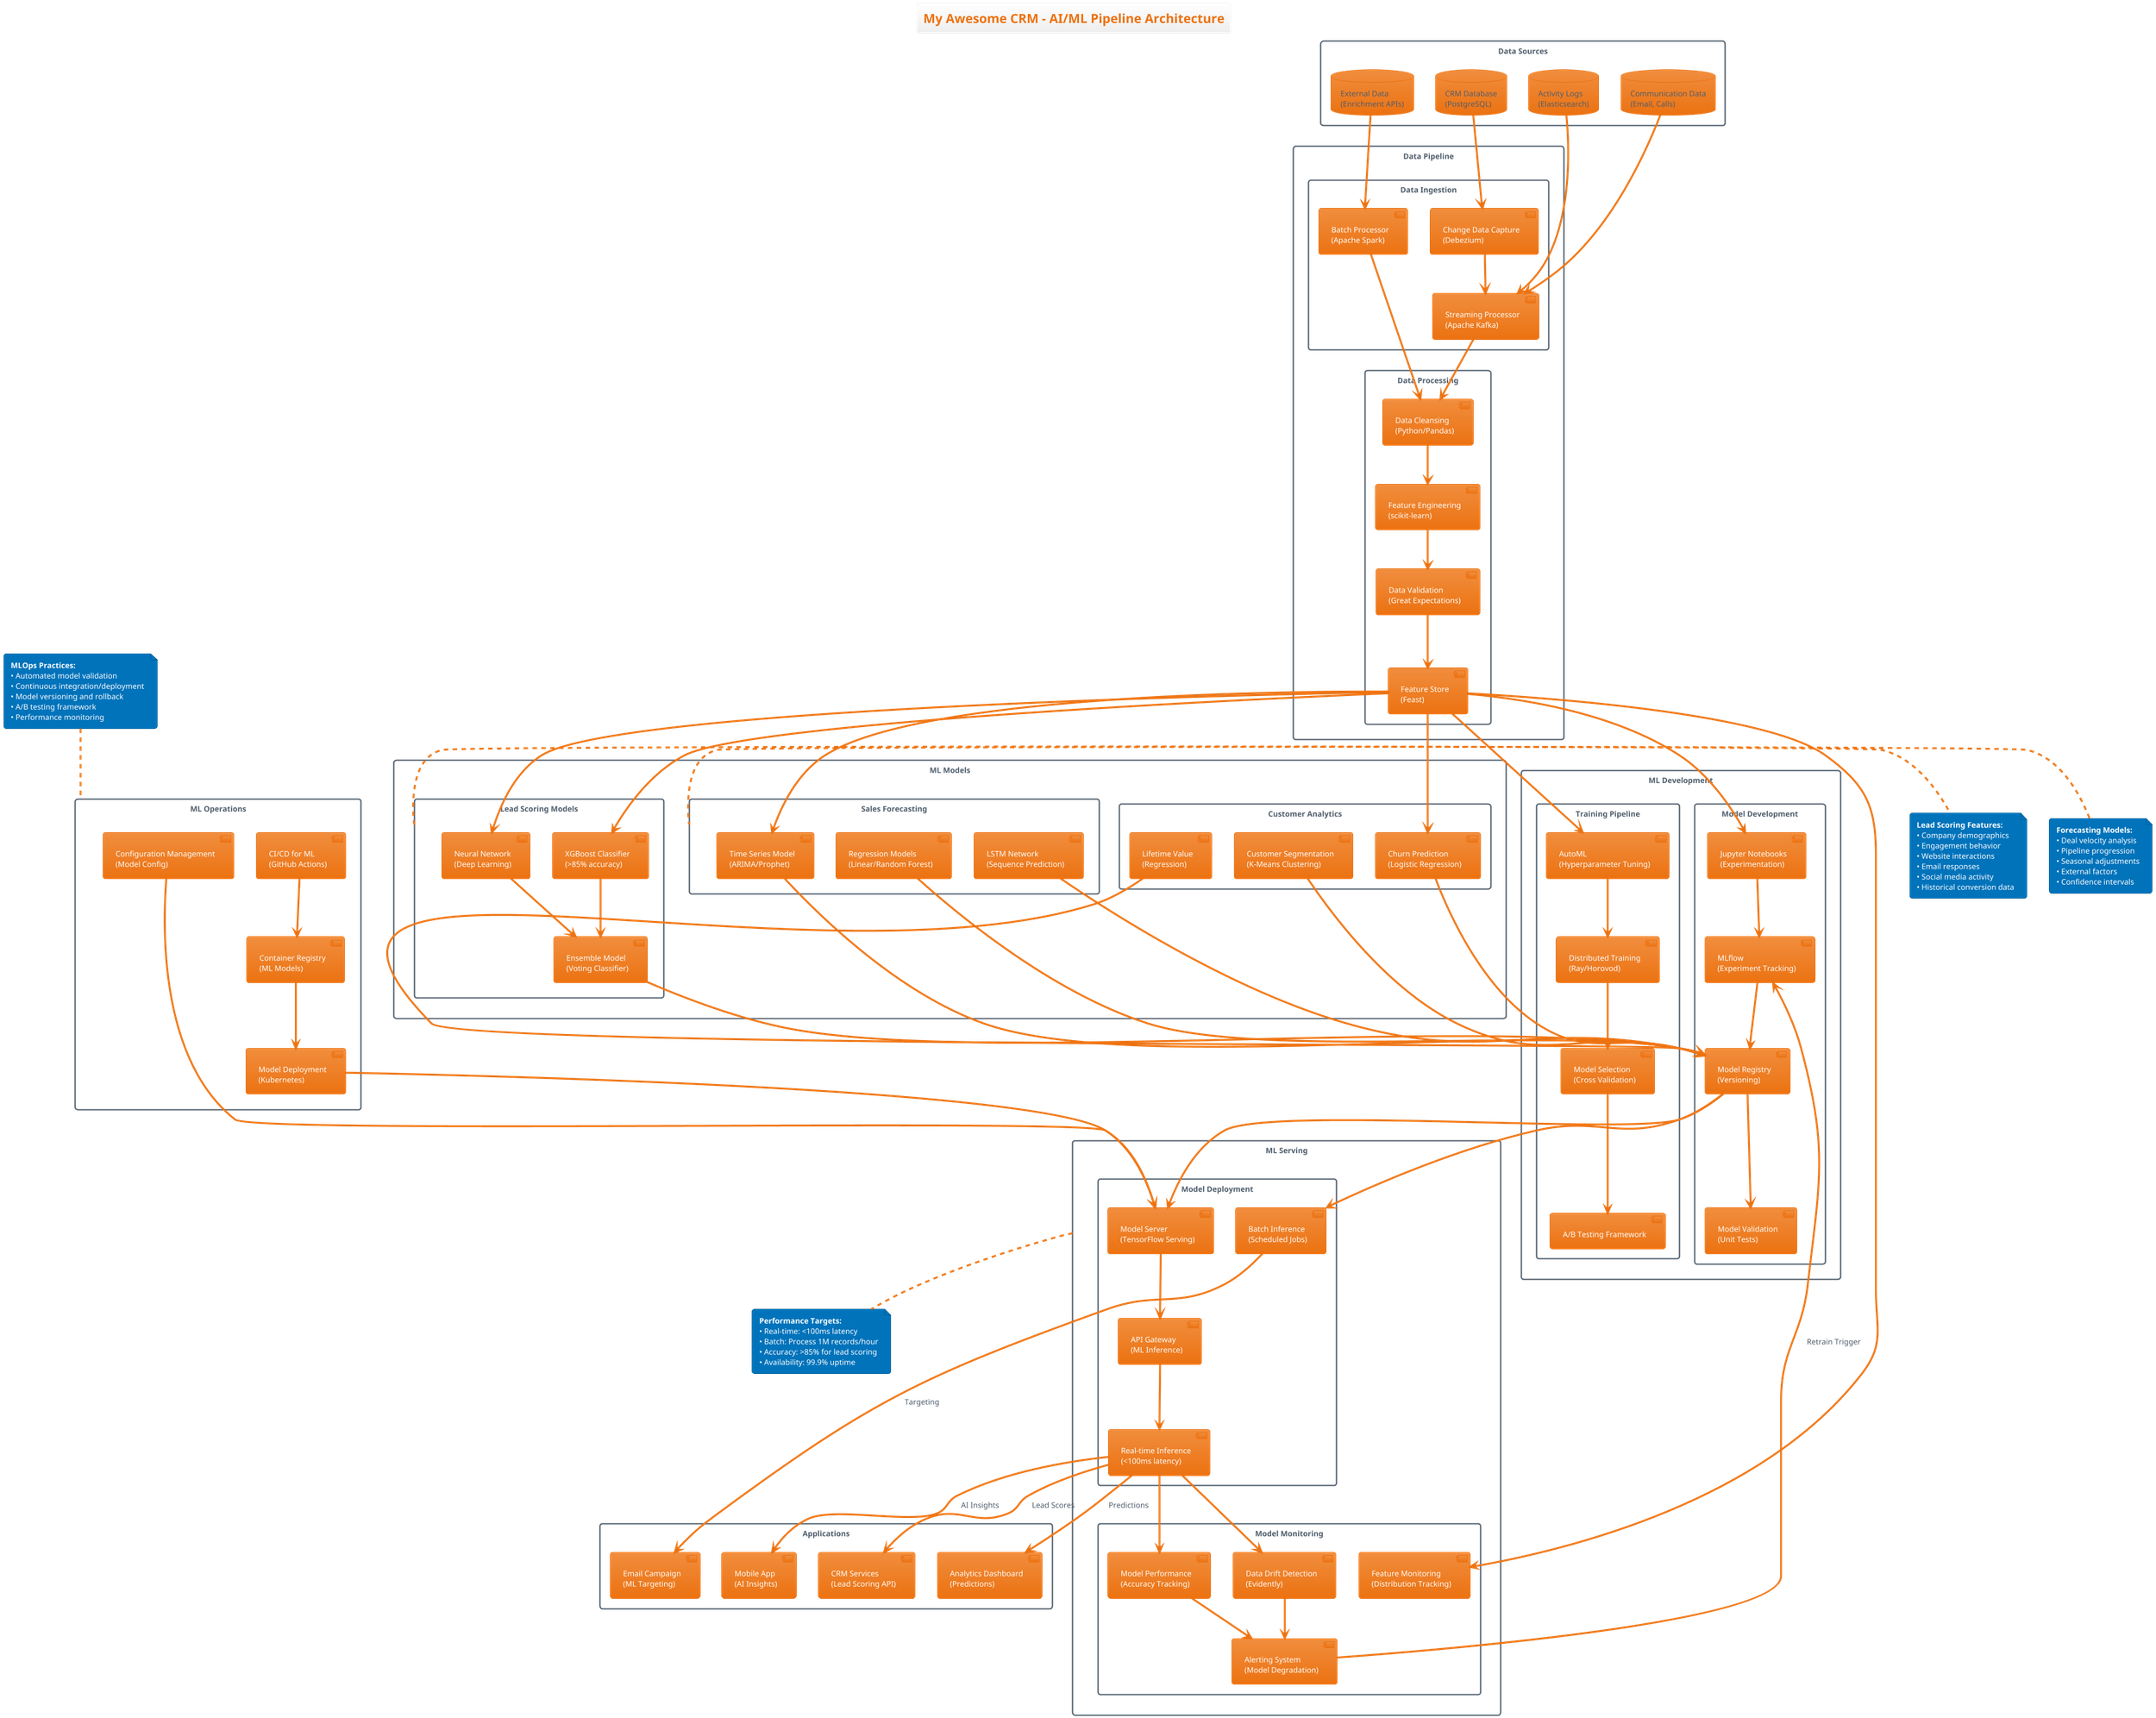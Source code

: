 @startuml ai-ml-pipeline
!theme aws-orange
title My Awesome CRM - AI/ML Pipeline Architecture

!define MLCOMPONENT component
!define DATASTORE database

rectangle "Data Sources" as sources {
    DATASTORE "CRM Database\n(PostgreSQL)" as crmdb
    DATASTORE "Activity Logs\n(Elasticsearch)" as activitylogs
    DATASTORE "Communication Data\n(Email, Calls)" as commdata
    DATASTORE "External Data\n(Enrichment APIs)" as extdata
}

rectangle "Data Pipeline" as pipeline {
    
    rectangle "Data Ingestion" as ingestion {
        MLCOMPONENT "Change Data Capture\n(Debezium)" as cdc
        MLCOMPONENT "Streaming Processor\n(Apache Kafka)" as kafka
        MLCOMPONENT "Batch Processor\n(Apache Spark)" as spark
    }
    
    rectangle "Data Processing" as processing {
        MLCOMPONENT "Data Cleansing\n(Python/Pandas)" as cleansing
        MLCOMPONENT "Feature Engineering\n(scikit-learn)" as features
        MLCOMPONENT "Data Validation\n(Great Expectations)" as validation
        MLCOMPONENT "Feature Store\n(Feast)" as featurestore
    }
}

rectangle "ML Development" as mldev {
    
    rectangle "Model Development" as development {
        MLCOMPONENT "Jupyter Notebooks\n(Experimentation)" as notebooks
        MLCOMPONENT "MLflow\n(Experiment Tracking)" as mlflow
        MLCOMPONENT "Model Registry\n(Versioning)" as registry
        MLCOMPONENT "Model Validation\n(Unit Tests)" as modelval
    }
    
    rectangle "Training Pipeline" as training {
        MLCOMPONENT "AutoML\n(Hyperparameter Tuning)" as automl
        MLCOMPONENT "Distributed Training\n(Ray/Horovod)" as distributed
        MLCOMPONENT "Model Selection\n(Cross Validation)" as selection
        MLCOMPONENT "A/B Testing Framework" as abtesting
    }
}

rectangle "ML Models" as models {
    
    rectangle "Lead Scoring Models" as leadmodels {
        MLCOMPONENT "XGBoost Classifier\n(>85% accuracy)" as xgboost
        MLCOMPONENT "Neural Network\n(Deep Learning)" as neuralnet
        MLCOMPONENT "Ensemble Model\n(Voting Classifier)" as ensemble
    }
    
    rectangle "Sales Forecasting" as forecasting {
        MLCOMPONENT "Time Series Model\n(ARIMA/Prophet)" as timeseries
        MLCOMPONENT "Regression Models\n(Linear/Random Forest)" as regression
        MLCOMPONENT "LSTM Network\n(Sequence Prediction)" as lstm
    }
    
    rectangle "Customer Analytics" as customer {
        MLCOMPONENT "Churn Prediction\n(Logistic Regression)" as churn
        MLCOMPONENT "Customer Segmentation\n(K-Means Clustering)" as segmentation
        MLCOMPONENT "Lifetime Value\n(Regression)" as ltv
    }
}

rectangle "ML Serving" as serving {
    
    rectangle "Model Deployment" as deployment {
        MLCOMPONENT "Model Server\n(TensorFlow Serving)" as modelserver
        MLCOMPONENT "API Gateway\n(ML Inference)" as mlapi
        MLCOMPONENT "Batch Inference\n(Scheduled Jobs)" as batchinf
        MLCOMPONENT "Real-time Inference\n(<100ms latency)" as realtime
    }
    
    rectangle "Model Monitoring" as mlmonitoring {
        MLCOMPONENT "Data Drift Detection\n(Evidently)" as drift
        MLCOMPONENT "Model Performance\n(Accuracy Tracking)" as performance
        MLCOMPONENT "Feature Monitoring\n(Distribution Tracking)" as featuremon
        MLCOMPONENT "Alerting System\n(Model Degradation)" as alerts
    }
}

rectangle "ML Operations" as mlops {
    MLCOMPONENT "CI/CD for ML\n(GitHub Actions)" as mlcicd
    MLCOMPONENT "Model Deployment\n(Kubernetes)" as k8sdeploy
    MLCOMPONENT "Container Registry\n(ML Models)" as mlregistry
    MLCOMPONENT "Configuration Management\n(Model Config)" as config
}

rectangle "Applications" as apps {
    MLCOMPONENT "CRM Services\n(Lead Scoring API)" as crmservices
    MLCOMPONENT "Analytics Dashboard\n(Predictions)" as dashboard
    MLCOMPONENT "Mobile App\n(AI Insights)" as mobile
    MLCOMPONENT "Email Campaign\n(ML Targeting)" as email
}

' Data flow
crmdb --> cdc
activitylogs --> kafka
commdata --> kafka
extdata --> spark

cdc --> kafka
kafka --> cleansing
spark --> cleansing

cleansing --> features
features --> validation
validation --> featurestore

featurestore --> notebooks
notebooks --> mlflow
mlflow --> registry
registry --> modelval

featurestore --> automl
automl --> distributed
distributed --> selection
selection --> abtesting

' Model training
featurestore --> xgboost
featurestore --> neuralnet
featurestore --> timeseries
featurestore --> churn

xgboost --> ensemble
neuralnet --> ensemble
ensemble --> registry

timeseries --> registry
regression --> registry
lstm --> registry
churn --> registry
segmentation --> registry
ltv --> registry

' Model deployment
registry --> modelserver
modelserver --> mlapi
mlapi --> realtime
registry --> batchinf

' Model serving to applications
realtime --> crmservices : "Lead Scores"
realtime --> dashboard : "Predictions"
realtime --> mobile : "AI Insights"
batchinf --> email : "Targeting"

' Monitoring feedback loop
realtime --> drift
realtime --> performance
featurestore --> featuremon
performance --> alerts
drift --> alerts
alerts --> mlflow : "Retrain Trigger"

' MLOps flow
mlcicd --> mlregistry
mlregistry --> k8sdeploy
k8sdeploy --> modelserver
config --> modelserver

note right of leadmodels
  **Lead Scoring Features:**
  • Company demographics
  • Engagement behavior
  • Website interactions
  • Email responses
  • Social media activity
  • Historical conversion data
end note

note left of forecasting
  **Forecasting Models:**
  • Deal velocity analysis
  • Pipeline progression
  • Seasonal adjustments
  • External factors
  • Confidence intervals
end note

note bottom of serving
  **Performance Targets:**
  • Real-time: <100ms latency
  • Batch: Process 1M records/hour
  • Accuracy: >85% for lead scoring
  • Availability: 99.9% uptime
end note

note top of mlops
  **MLOps Practices:**
  • Automated model validation
  • Continuous integration/deployment
  • Model versioning and rollback
  • A/B testing framework
  • Performance monitoring
end note

@enduml